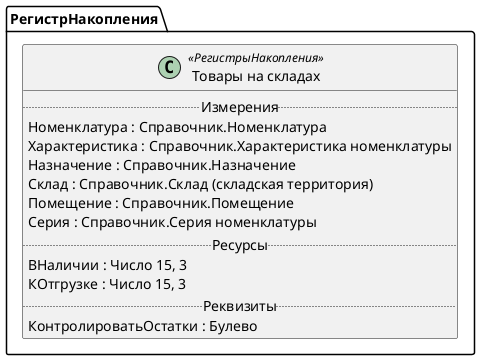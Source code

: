 ﻿@startuml ТоварыНаСкладах
'!include templates.wsd
'..\include templates.wsd
class РегистрНакопления.ТоварыНаСкладах as "Товары на складах" <<РегистрыНакопления>>
{
..Измерения..
Номенклатура : Справочник.Номенклатура
Характеристика : Справочник.Характеристика номенклатуры
Назначение : Справочник.Назначение
Склад : Справочник.Склад (складская территория)
Помещение : Справочник.Помещение
Серия : Справочник.Серия номенклатуры
..Ресурсы..
ВНаличии : Число 15, 3
КОтгрузке : Число 15, 3
..Реквизиты..
КонтролироватьОстатки : Булево
}
@enduml
